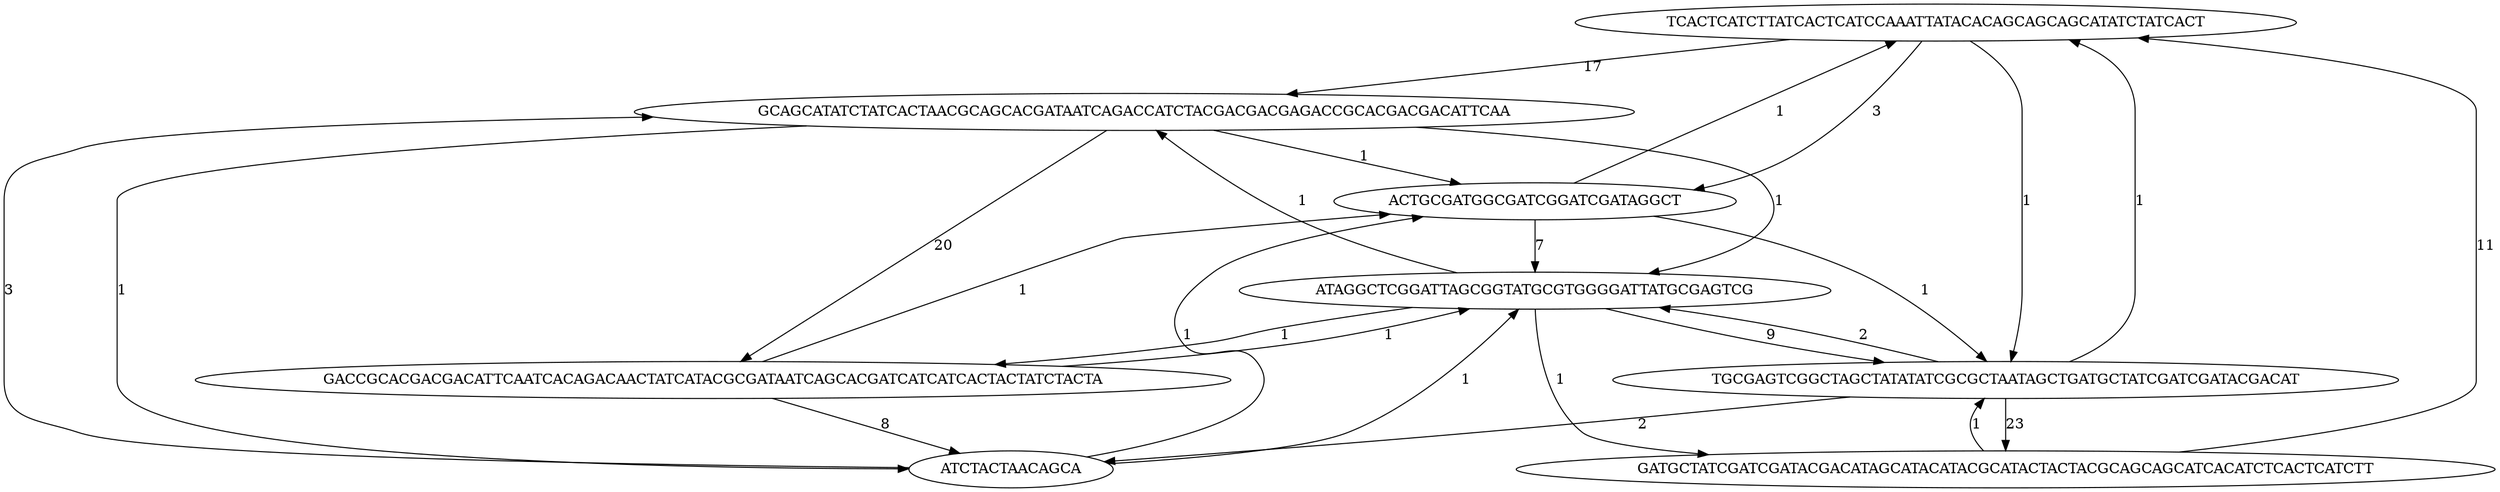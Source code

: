 digraph Sequences {
nodesep=0.7
TCACTCATCTTATCACTCATCCAAATTATACACAGCAGCAGCATATCTATCACT -> GCAGCATATCTATCACTAACGCAGCACGATAATCAGACCATCTACGACGACGAGACCGCACGACGACATTCAA [label="17"]
TCACTCATCTTATCACTCATCCAAATTATACACAGCAGCAGCATATCTATCACT -> TGCGAGTCGGCTAGCTATATATCGCGCTAATAGCTGATGCTATCGATCGATACGACAT [label="1"]
TCACTCATCTTATCACTCATCCAAATTATACACAGCAGCAGCATATCTATCACT -> ACTGCGATGGCGATCGGATCGATAGGCT [label="3"]
ATAGGCTCGGATTAGCGGTATGCGTGGGGATTATGCGAGTCG -> GATGCTATCGATCGATACGACATAGCATACATACGCATACTACTACGCAGCAGCATCACATCTCACTCATCTT [label="1"]
ATAGGCTCGGATTAGCGGTATGCGTGGGGATTATGCGAGTCG -> GCAGCATATCTATCACTAACGCAGCACGATAATCAGACCATCTACGACGACGAGACCGCACGACGACATTCAA [label="1"]
ATAGGCTCGGATTAGCGGTATGCGTGGGGATTATGCGAGTCG -> TGCGAGTCGGCTAGCTATATATCGCGCTAATAGCTGATGCTATCGATCGATACGACAT [label="9"]
ATAGGCTCGGATTAGCGGTATGCGTGGGGATTATGCGAGTCG -> GACCGCACGACGACATTCAATCACAGACAACTATCATACGCGATAATCAGCACGATCATCATCACTACTATCTACTA [label="1"]
ATCTACTAACAGCA -> ATAGGCTCGGATTAGCGGTATGCGTGGGGATTATGCGAGTCG [label="1"]
ATCTACTAACAGCA -> GCAGCATATCTATCACTAACGCAGCACGATAATCAGACCATCTACGACGACGAGACCGCACGACGACATTCAA [label="3"]
ATCTACTAACAGCA -> ACTGCGATGGCGATCGGATCGATAGGCT [label="1"]
GATGCTATCGATCGATACGACATAGCATACATACGCATACTACTACGCAGCAGCATCACATCTCACTCATCTT -> TCACTCATCTTATCACTCATCCAAATTATACACAGCAGCAGCATATCTATCACT [label="11"]
GATGCTATCGATCGATACGACATAGCATACATACGCATACTACTACGCAGCAGCATCACATCTCACTCATCTT -> TGCGAGTCGGCTAGCTATATATCGCGCTAATAGCTGATGCTATCGATCGATACGACAT [label="1"]
GCAGCATATCTATCACTAACGCAGCACGATAATCAGACCATCTACGACGACGAGACCGCACGACGACATTCAA -> ATAGGCTCGGATTAGCGGTATGCGTGGGGATTATGCGAGTCG [label="1"]
GCAGCATATCTATCACTAACGCAGCACGATAATCAGACCATCTACGACGACGAGACCGCACGACGACATTCAA -> ATCTACTAACAGCA [label="1"]
GCAGCATATCTATCACTAACGCAGCACGATAATCAGACCATCTACGACGACGAGACCGCACGACGACATTCAA -> GACCGCACGACGACATTCAATCACAGACAACTATCATACGCGATAATCAGCACGATCATCATCACTACTATCTACTA [label="20"]
GCAGCATATCTATCACTAACGCAGCACGATAATCAGACCATCTACGACGACGAGACCGCACGACGACATTCAA -> ACTGCGATGGCGATCGGATCGATAGGCT [label="1"]
TGCGAGTCGGCTAGCTATATATCGCGCTAATAGCTGATGCTATCGATCGATACGACAT -> TCACTCATCTTATCACTCATCCAAATTATACACAGCAGCAGCATATCTATCACT [label="1"]
TGCGAGTCGGCTAGCTATATATCGCGCTAATAGCTGATGCTATCGATCGATACGACAT -> ATAGGCTCGGATTAGCGGTATGCGTGGGGATTATGCGAGTCG [label="2"]
TGCGAGTCGGCTAGCTATATATCGCGCTAATAGCTGATGCTATCGATCGATACGACAT -> ATCTACTAACAGCA [label="2"]
TGCGAGTCGGCTAGCTATATATCGCGCTAATAGCTGATGCTATCGATCGATACGACAT -> GATGCTATCGATCGATACGACATAGCATACATACGCATACTACTACGCAGCAGCATCACATCTCACTCATCTT [label="23"]
GACCGCACGACGACATTCAATCACAGACAACTATCATACGCGATAATCAGCACGATCATCATCACTACTATCTACTA -> ATAGGCTCGGATTAGCGGTATGCGTGGGGATTATGCGAGTCG [label="1"]
GACCGCACGACGACATTCAATCACAGACAACTATCATACGCGATAATCAGCACGATCATCATCACTACTATCTACTA -> ATCTACTAACAGCA [label="8"]
GACCGCACGACGACATTCAATCACAGACAACTATCATACGCGATAATCAGCACGATCATCATCACTACTATCTACTA -> ACTGCGATGGCGATCGGATCGATAGGCT [label="1"]
ACTGCGATGGCGATCGGATCGATAGGCT -> TCACTCATCTTATCACTCATCCAAATTATACACAGCAGCAGCATATCTATCACT [label="1"]
ACTGCGATGGCGATCGGATCGATAGGCT -> ATAGGCTCGGATTAGCGGTATGCGTGGGGATTATGCGAGTCG [label="7"]
ACTGCGATGGCGATCGGATCGATAGGCT -> TGCGAGTCGGCTAGCTATATATCGCGCTAATAGCTGATGCTATCGATCGATACGACAT [label="1"]
}
